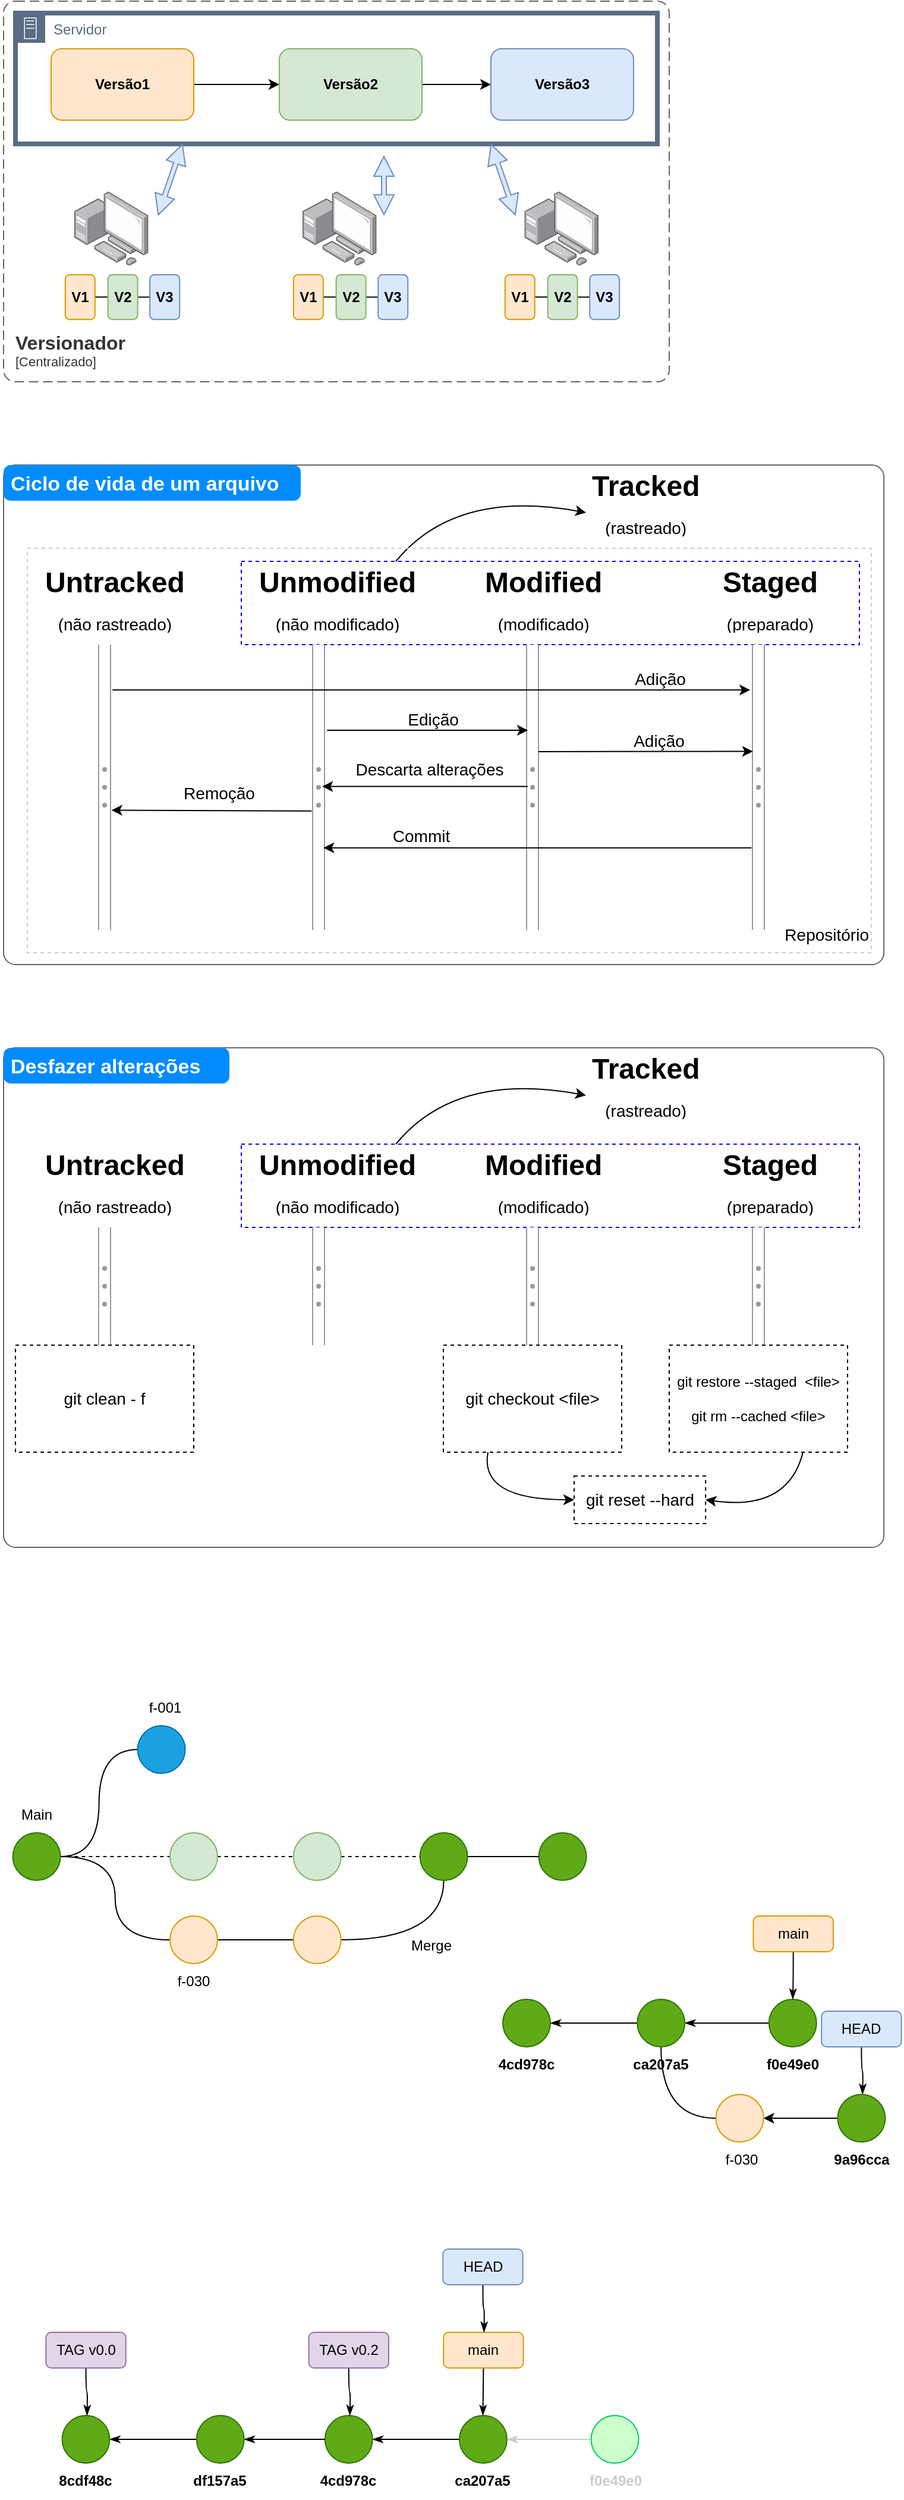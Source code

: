 <mxfile version="20.2.5" type="device"><diagram id="sbzTFoxWc9bYgqj8dJ7m" name="Page-1"><mxGraphModel dx="1049" dy="747" grid="1" gridSize="10" guides="1" tooltips="1" connect="1" arrows="1" fold="1" page="1" pageScale="1" pageWidth="850" pageHeight="1100" math="0" shadow="0"><root><mxCell id="0"/><mxCell id="1" parent="0"/><object placeholders="1" c4Name="Versionador" c4Type="ContainerScopeBoundary" c4Application="Centralizado" label="&lt;font style=&quot;font-size: 16px&quot;&gt;&lt;b&gt;&lt;div style=&quot;text-align: left&quot;&gt;%c4Name%&lt;/div&gt;&lt;/b&gt;&lt;/font&gt;&lt;div style=&quot;text-align: left&quot;&gt;[%c4Application%]&lt;/div&gt;" id="xvijyo4ot158BjymFoz0-2"><mxCell style="rounded=1;fontSize=11;whiteSpace=wrap;html=1;dashed=1;arcSize=20;fillColor=none;strokeColor=#666666;fontColor=#333333;labelBackgroundColor=none;align=left;verticalAlign=bottom;labelBorderColor=none;spacingTop=0;spacing=10;dashPattern=8 4;metaEdit=1;rotatable=0;perimeter=rectanglePerimeter;noLabel=0;labelPadding=0;allowArrows=0;connectable=0;expand=0;recursiveResize=0;editable=1;pointerEvents=0;absoluteArcSize=1;points=[[0.25,0,0],[0.5,0,0],[0.75,0,0],[1,0.25,0],[1,0.5,0],[1,0.75,0],[0.75,1,0],[0.5,1,0],[0.25,1,0],[0,0.75,0],[0,0.5,0],[0,0.25,0]];" parent="1" vertex="1"><mxGeometry x="40" y="30" width="560" height="320" as="geometry"/></mxCell></object><mxCell id="xvijyo4ot158BjymFoz0-3" value="Servidor" style="points=[[0,0],[0.25,0],[0.5,0],[0.75,0],[1,0],[1,0.25],[1,0.5],[1,0.75],[1,1],[0.75,1],[0.5,1],[0.25,1],[0,1],[0,0.75],[0,0.5],[0,0.25]];outlineConnect=0;gradientColor=none;html=1;whiteSpace=wrap;fontSize=12;fontStyle=0;container=1;pointerEvents=0;collapsible=0;recursiveResize=0;shape=mxgraph.aws4.group;grIcon=mxgraph.aws4.group_on_premise;strokeColor=#5A6C86;fillColor=none;verticalAlign=top;align=left;spacingLeft=30;fontColor=#5A6C86;strokeWidth=4;" parent="1" vertex="1"><mxGeometry x="50" y="40" width="540" height="110" as="geometry"/></mxCell><mxCell id="xvijyo4ot158BjymFoz0-7" value="" style="edgeStyle=orthogonalEdgeStyle;rounded=0;orthogonalLoop=1;jettySize=auto;html=1;" parent="1" source="xvijyo4ot158BjymFoz0-4" target="xvijyo4ot158BjymFoz0-5" edge="1"><mxGeometry relative="1" as="geometry"/></mxCell><mxCell id="xvijyo4ot158BjymFoz0-4" value="&lt;b&gt;Versão1&lt;/b&gt;" style="rounded=1;whiteSpace=wrap;html=1;fillColor=#ffe6cc;strokeColor=#d79b00;" parent="1" vertex="1"><mxGeometry x="80" y="70" width="120" height="60" as="geometry"/></mxCell><mxCell id="xvijyo4ot158BjymFoz0-8" value="" style="edgeStyle=orthogonalEdgeStyle;rounded=0;orthogonalLoop=1;jettySize=auto;html=1;" parent="1" source="xvijyo4ot158BjymFoz0-5" target="xvijyo4ot158BjymFoz0-6" edge="1"><mxGeometry relative="1" as="geometry"/></mxCell><mxCell id="xvijyo4ot158BjymFoz0-5" value="&lt;b&gt;Versão2&lt;/b&gt;" style="rounded=1;whiteSpace=wrap;html=1;fillColor=#d5e8d4;strokeColor=#82b366;" parent="1" vertex="1"><mxGeometry x="272" y="70" width="120" height="60" as="geometry"/></mxCell><mxCell id="xvijyo4ot158BjymFoz0-6" value="&lt;b&gt;Versão3&lt;/b&gt;" style="rounded=1;whiteSpace=wrap;html=1;fillColor=#dae8fc;strokeColor=#6c8ebf;" parent="1" vertex="1"><mxGeometry x="450" y="70" width="120" height="60" as="geometry"/></mxCell><mxCell id="xvijyo4ot158BjymFoz0-9" value="" style="points=[];aspect=fixed;html=1;align=center;shadow=0;dashed=0;image;image=img/lib/allied_telesis/computer_and_terminals/Personal_Computer_with_Server.svg;strokeWidth=4;" parent="1" vertex="1"><mxGeometry x="99.4" y="190" width="62.4" height="62.4" as="geometry"/></mxCell><mxCell id="xvijyo4ot158BjymFoz0-19" style="edgeStyle=orthogonalEdgeStyle;rounded=0;orthogonalLoop=1;jettySize=auto;html=1;entryX=0;entryY=0.5;entryDx=0;entryDy=0;endArrow=none;endFill=0;" parent="1" source="xvijyo4ot158BjymFoz0-10" target="xvijyo4ot158BjymFoz0-11" edge="1"><mxGeometry relative="1" as="geometry"/></mxCell><mxCell id="xvijyo4ot158BjymFoz0-10" value="&lt;b&gt;V1&lt;/b&gt;" style="rounded=1;whiteSpace=wrap;html=1;fillColor=#ffe6cc;strokeColor=#d79b00;" parent="1" vertex="1"><mxGeometry x="91.9" y="260" width="25" height="37.6" as="geometry"/></mxCell><mxCell id="xvijyo4ot158BjymFoz0-20" style="edgeStyle=orthogonalEdgeStyle;rounded=0;orthogonalLoop=1;jettySize=auto;html=1;exitX=1;exitY=0.5;exitDx=0;exitDy=0;entryX=0;entryY=0.5;entryDx=0;entryDy=0;endArrow=none;endFill=0;" parent="1" source="xvijyo4ot158BjymFoz0-11" target="xvijyo4ot158BjymFoz0-12" edge="1"><mxGeometry relative="1" as="geometry"/></mxCell><mxCell id="xvijyo4ot158BjymFoz0-11" value="&lt;b&gt;V2&lt;/b&gt;" style="rounded=1;whiteSpace=wrap;html=1;fillColor=#d5e8d4;strokeColor=#82b366;" parent="1" vertex="1"><mxGeometry x="127.8" y="260" width="25" height="37.6" as="geometry"/></mxCell><mxCell id="xvijyo4ot158BjymFoz0-12" value="&lt;b&gt;V3&lt;/b&gt;" style="rounded=1;whiteSpace=wrap;html=1;fillColor=#dae8fc;strokeColor=#6c8ebf;" parent="1" vertex="1"><mxGeometry x="163.1" y="260" width="25" height="37.6" as="geometry"/></mxCell><mxCell id="xvijyo4ot158BjymFoz0-13" value="" style="points=[];aspect=fixed;html=1;align=center;shadow=0;dashed=0;image;image=img/lib/allied_telesis/computer_and_terminals/Personal_Computer_with_Server.svg;strokeWidth=4;" parent="1" vertex="1"><mxGeometry x="478.2" y="190" width="62.4" height="62.4" as="geometry"/></mxCell><mxCell id="xvijyo4ot158BjymFoz0-14" value="" style="points=[];aspect=fixed;html=1;align=center;shadow=0;dashed=0;image;image=img/lib/allied_telesis/computer_and_terminals/Personal_Computer_with_Server.svg;strokeWidth=4;" parent="1" vertex="1"><mxGeometry x="291.4" y="190" width="62.4" height="62.4" as="geometry"/></mxCell><mxCell id="xvijyo4ot158BjymFoz0-15" value="" style="shape=flexArrow;endArrow=classic;startArrow=classic;html=1;rounded=0;width=4;endSize=5.26;startWidth=12;startSize=5.26;endWidth=12;fillColor=#dae8fc;strokeColor=#6c8ebf;" parent="1" edge="1"><mxGeometry width="100" height="100" relative="1" as="geometry"><mxPoint x="170" y="210" as="sourcePoint"/><mxPoint x="190.6" y="150" as="targetPoint"/></mxGeometry></mxCell><mxCell id="xvijyo4ot158BjymFoz0-16" value="" style="shape=flexArrow;endArrow=classic;startArrow=classic;html=1;rounded=0;width=4;endSize=5.26;startWidth=12;startSize=5.26;endWidth=12;fillColor=#dae8fc;strokeColor=#6c8ebf;" parent="1" edge="1"><mxGeometry width="100" height="100" relative="1" as="geometry"><mxPoint x="360" y="210" as="sourcePoint"/><mxPoint x="360" y="160" as="targetPoint"/></mxGeometry></mxCell><mxCell id="xvijyo4ot158BjymFoz0-17" value="" style="shape=flexArrow;endArrow=classic;startArrow=classic;html=1;rounded=0;width=4;endSize=5.26;startWidth=12;startSize=5.26;endWidth=12;fillColor=#dae8fc;strokeColor=#6c8ebf;" parent="1" edge="1"><mxGeometry width="100" height="100" relative="1" as="geometry"><mxPoint x="450" y="150" as="sourcePoint"/><mxPoint x="470.6" y="210" as="targetPoint"/></mxGeometry></mxCell><mxCell id="xvijyo4ot158BjymFoz0-21" style="edgeStyle=orthogonalEdgeStyle;rounded=0;orthogonalLoop=1;jettySize=auto;html=1;entryX=0;entryY=0.5;entryDx=0;entryDy=0;endArrow=none;endFill=0;" parent="1" source="xvijyo4ot158BjymFoz0-22" target="xvijyo4ot158BjymFoz0-24" edge="1"><mxGeometry relative="1" as="geometry"/></mxCell><mxCell id="xvijyo4ot158BjymFoz0-22" value="&lt;b&gt;V1&lt;/b&gt;" style="rounded=1;whiteSpace=wrap;html=1;fillColor=#ffe6cc;strokeColor=#d79b00;" parent="1" vertex="1"><mxGeometry x="283.9" y="260" width="25" height="37.6" as="geometry"/></mxCell><mxCell id="xvijyo4ot158BjymFoz0-23" style="edgeStyle=orthogonalEdgeStyle;rounded=0;orthogonalLoop=1;jettySize=auto;html=1;exitX=1;exitY=0.5;exitDx=0;exitDy=0;entryX=0;entryY=0.5;entryDx=0;entryDy=0;endArrow=none;endFill=0;" parent="1" source="xvijyo4ot158BjymFoz0-24" target="xvijyo4ot158BjymFoz0-25" edge="1"><mxGeometry relative="1" as="geometry"/></mxCell><mxCell id="xvijyo4ot158BjymFoz0-24" value="&lt;b&gt;V2&lt;/b&gt;" style="rounded=1;whiteSpace=wrap;html=1;fillColor=#d5e8d4;strokeColor=#82b366;" parent="1" vertex="1"><mxGeometry x="319.8" y="260" width="25" height="37.6" as="geometry"/></mxCell><mxCell id="xvijyo4ot158BjymFoz0-25" value="&lt;b&gt;V3&lt;/b&gt;" style="rounded=1;whiteSpace=wrap;html=1;fillColor=#dae8fc;strokeColor=#6c8ebf;" parent="1" vertex="1"><mxGeometry x="355.1" y="260" width="25" height="37.6" as="geometry"/></mxCell><mxCell id="xvijyo4ot158BjymFoz0-26" style="edgeStyle=orthogonalEdgeStyle;rounded=0;orthogonalLoop=1;jettySize=auto;html=1;entryX=0;entryY=0.5;entryDx=0;entryDy=0;endArrow=none;endFill=0;" parent="1" source="xvijyo4ot158BjymFoz0-27" target="xvijyo4ot158BjymFoz0-29" edge="1"><mxGeometry relative="1" as="geometry"/></mxCell><mxCell id="xvijyo4ot158BjymFoz0-27" value="&lt;b&gt;V1&lt;/b&gt;" style="rounded=1;whiteSpace=wrap;html=1;fillColor=#ffe6cc;strokeColor=#d79b00;" parent="1" vertex="1"><mxGeometry x="461.9" y="260" width="25" height="37.6" as="geometry"/></mxCell><mxCell id="xvijyo4ot158BjymFoz0-28" style="edgeStyle=orthogonalEdgeStyle;rounded=0;orthogonalLoop=1;jettySize=auto;html=1;exitX=1;exitY=0.5;exitDx=0;exitDy=0;entryX=0;entryY=0.5;entryDx=0;entryDy=0;endArrow=none;endFill=0;" parent="1" source="xvijyo4ot158BjymFoz0-29" target="xvijyo4ot158BjymFoz0-30" edge="1"><mxGeometry relative="1" as="geometry"/></mxCell><mxCell id="xvijyo4ot158BjymFoz0-29" value="&lt;b&gt;V2&lt;/b&gt;" style="rounded=1;whiteSpace=wrap;html=1;fillColor=#d5e8d4;strokeColor=#82b366;" parent="1" vertex="1"><mxGeometry x="497.8" y="260" width="25" height="37.6" as="geometry"/></mxCell><mxCell id="xvijyo4ot158BjymFoz0-30" value="&lt;b&gt;V3&lt;/b&gt;" style="rounded=1;whiteSpace=wrap;html=1;fillColor=#dae8fc;strokeColor=#6c8ebf;" parent="1" vertex="1"><mxGeometry x="533.1" y="260" width="25" height="37.6" as="geometry"/></mxCell><mxCell id="xvijyo4ot158BjymFoz0-32" value="" style="shape=mxgraph.mockup.containers.marginRect;rectMarginTop=10;strokeColor=#666666;strokeWidth=1;dashed=0;rounded=1;arcSize=5;recursiveResize=0;" parent="1" vertex="1"><mxGeometry x="40" y="410" width="740.6" height="430" as="geometry"/></mxCell><mxCell id="xvijyo4ot158BjymFoz0-44" value="" style="rounded=0;whiteSpace=wrap;html=1;dashed=1;strokeColor=#0000FF;strokeWidth=1;fontSize=14;fillColor=none;" parent="xvijyo4ot158BjymFoz0-32" vertex="1"><mxGeometry x="200" y="91" width="520" height="70" as="geometry"/></mxCell><mxCell id="xvijyo4ot158BjymFoz0-33" value="Ciclo de vida de um arquivo" style="shape=rect;strokeColor=none;fillColor=#008cff;strokeWidth=1;dashed=0;rounded=1;arcSize=20;fontColor=#ffffff;fontSize=17;spacing=2;spacingTop=-2;align=left;autosize=1;spacingLeft=4;resizeWidth=0;resizeHeight=0;perimeter=none;fontStyle=1" parent="xvijyo4ot158BjymFoz0-32" vertex="1"><mxGeometry y="10" width="250" height="30" as="geometry"/></mxCell><mxCell id="xvijyo4ot158BjymFoz0-34" value="" style="verticalLabelPosition=bottom;shadow=0;dashed=0;align=center;html=1;verticalAlign=top;strokeWidth=1;shape=mxgraph.mockup.forms.splitter;strokeColor=#999999;direction=north;" parent="xvijyo4ot158BjymFoz0-32" vertex="1"><mxGeometry x="80.0" y="161" width="10" height="240" as="geometry"/></mxCell><mxCell id="xvijyo4ot158BjymFoz0-38" value="&lt;h1 style=&quot;line-height: 1;&quot; align=&quot;center&quot;&gt;Unmodified&lt;/h1&gt;&lt;div style=&quot;font-size: 14px; line-height: 1;&quot; align=&quot;center&quot;&gt;&lt;font style=&quot;font-size: 14px;&quot;&gt;(não modificado)&lt;/font&gt;&lt;span style=&quot;white-space: pre;&quot;&gt;&lt;/span&gt;&lt;br&gt;&lt;/div&gt;" style="text;html=1;strokeColor=none;fillColor=none;spacing=5;spacingTop=-20;whiteSpace=wrap;overflow=hidden;rounded=0;strokeWidth=4;" parent="xvijyo4ot158BjymFoz0-32" vertex="1"><mxGeometry x="210" y="91" width="149.4" height="80" as="geometry"/></mxCell><mxCell id="xvijyo4ot158BjymFoz0-40" value="&lt;h1 style=&quot;line-height: 1;&quot; align=&quot;center&quot;&gt;Staged&lt;/h1&gt;&lt;div style=&quot;font-size: 14px; line-height: 1;&quot; align=&quot;center&quot;&gt;&lt;font style=&quot;font-size: 14px;&quot;&gt;(preparado)&lt;/font&gt;&lt;span style=&quot;white-space: pre;&quot;&gt;&lt;/span&gt;&lt;br&gt;&lt;/div&gt;" style="text;html=1;strokeColor=none;fillColor=none;spacing=5;spacingTop=-20;whiteSpace=wrap;overflow=hidden;rounded=0;strokeWidth=4;" parent="xvijyo4ot158BjymFoz0-32" vertex="1"><mxGeometry x="600" y="91" width="99.4" height="80" as="geometry"/></mxCell><mxCell id="xvijyo4ot158BjymFoz0-39" value="&lt;h1 style=&quot;line-height: 1;&quot; align=&quot;center&quot;&gt;Modified&lt;/h1&gt;&lt;div style=&quot;font-size: 14px; line-height: 1;&quot; align=&quot;center&quot;&gt;&lt;font style=&quot;font-size: 14px;&quot;&gt;(modificado)&lt;/font&gt;&lt;span style=&quot;white-space: pre;&quot;&gt;&lt;/span&gt;&lt;br&gt;&lt;/div&gt;" style="text;html=1;strokeColor=none;fillColor=none;spacing=5;spacingTop=-20;whiteSpace=wrap;overflow=hidden;rounded=0;strokeWidth=4;" parent="xvijyo4ot158BjymFoz0-32" vertex="1"><mxGeometry x="400.3" y="91" width="119.4" height="80" as="geometry"/></mxCell><mxCell id="xvijyo4ot158BjymFoz0-41" value="&lt;h1 style=&quot;line-height: 1;&quot; align=&quot;center&quot;&gt;Untracked&lt;/h1&gt;&lt;div style=&quot;font-size: 14px; line-height: 1;&quot; align=&quot;center&quot;&gt;&lt;font style=&quot;font-size: 14px;&quot;&gt;(não rastreado)&lt;/font&gt;&lt;span style=&quot;white-space: pre;&quot;&gt;&lt;/span&gt;&lt;br&gt;&lt;/div&gt;" style="text;html=1;strokeColor=none;fillColor=none;spacing=5;spacingTop=-20;whiteSpace=wrap;overflow=hidden;rounded=0;strokeWidth=4;" parent="xvijyo4ot158BjymFoz0-32" vertex="1"><mxGeometry x="30" y="91" width="130" height="80" as="geometry"/></mxCell><mxCell id="xvijyo4ot158BjymFoz0-45" value="" style="verticalLabelPosition=bottom;shadow=0;dashed=0;align=center;html=1;verticalAlign=top;strokeWidth=1;shape=mxgraph.mockup.forms.splitter;strokeColor=#999999;direction=north;" parent="xvijyo4ot158BjymFoz0-32" vertex="1"><mxGeometry x="260" y="161" width="10" height="240" as="geometry"/></mxCell><mxCell id="xvijyo4ot158BjymFoz0-46" value="" style="verticalLabelPosition=bottom;shadow=0;dashed=0;align=center;html=1;verticalAlign=top;strokeWidth=1;shape=mxgraph.mockup.forms.splitter;strokeColor=#999999;direction=north;" parent="xvijyo4ot158BjymFoz0-32" vertex="1"><mxGeometry x="440" y="161" width="10" height="240" as="geometry"/></mxCell><mxCell id="xvijyo4ot158BjymFoz0-47" value="" style="verticalLabelPosition=bottom;shadow=0;dashed=0;align=center;html=1;verticalAlign=top;strokeWidth=1;shape=mxgraph.mockup.forms.splitter;strokeColor=#999999;direction=north;" parent="xvijyo4ot158BjymFoz0-32" vertex="1"><mxGeometry x="630" y="161" width="10" height="240" as="geometry"/></mxCell><mxCell id="xvijyo4ot158BjymFoz0-50" value="" style="endArrow=classic;html=1;rounded=0;fontSize=14;exitX=0.841;exitY=1.159;exitDx=0;exitDy=0;exitPerimeter=0;spacing=2;verticalAlign=middle;jumpSize=4;sketch=0;entryX=0.841;entryY=-0.194;entryDx=0;entryDy=0;entryPerimeter=0;align=right;" parent="xvijyo4ot158BjymFoz0-32" source="xvijyo4ot158BjymFoz0-34" target="xvijyo4ot158BjymFoz0-47" edge="1"><mxGeometry width="50" height="50" relative="1" as="geometry"><mxPoint x="89.38" y="199.16" as="sourcePoint"/><mxPoint x="630.07" y="199.16" as="targetPoint"/></mxGeometry></mxCell><mxCell id="xvijyo4ot158BjymFoz0-51" value="&lt;span style=&quot;&quot;&gt;Adição&lt;/span&gt;" style="edgeLabel;html=1;align=center;verticalAlign=middle;resizable=0;points=[];fontSize=14;labelBackgroundColor=none;" parent="xvijyo4ot158BjymFoz0-50" vertex="1" connectable="0"><mxGeometry x="0.838" y="1" relative="1" as="geometry"><mxPoint x="-33" y="-8" as="offset"/></mxGeometry></mxCell><mxCell id="xvijyo4ot158BjymFoz0-54" value="" style="endArrow=classic;html=1;rounded=0;fontSize=14;exitX=0.625;exitY=1;exitDx=0;exitDy=0;exitPerimeter=0;spacing=2;verticalAlign=middle;jumpSize=4;sketch=0;entryX=0.626;entryY=0.041;entryDx=0;entryDy=0;entryPerimeter=0;align=right;" parent="xvijyo4ot158BjymFoz0-32" source="xvijyo4ot158BjymFoz0-46" target="xvijyo4ot158BjymFoz0-47" edge="1"><mxGeometry width="50" height="50" relative="1" as="geometry"><mxPoint x="93.12" y="251.96" as="sourcePoint"/><mxPoint x="630.0" y="251.0" as="targetPoint"/></mxGeometry></mxCell><mxCell id="xvijyo4ot158BjymFoz0-55" value="&lt;span style=&quot;&quot;&gt;Adição&lt;/span&gt;" style="edgeLabel;html=1;align=center;verticalAlign=middle;resizable=0;points=[];fontSize=14;labelBackgroundColor=none;" parent="xvijyo4ot158BjymFoz0-54" vertex="1" connectable="0"><mxGeometry x="0.838" y="1" relative="1" as="geometry"><mxPoint x="-65" y="-8" as="offset"/></mxGeometry></mxCell><mxCell id="xvijyo4ot158BjymFoz0-52" value="" style="endArrow=classic;html=1;rounded=0;fontSize=14;spacing=2;verticalAlign=middle;jumpSize=4;sketch=0;align=right;exitX=0.7;exitY=1.207;exitDx=0;exitDy=0;exitPerimeter=0;entryX=0.7;entryY=0.103;entryDx=0;entryDy=0;entryPerimeter=0;" parent="xvijyo4ot158BjymFoz0-32" source="xvijyo4ot158BjymFoz0-45" target="xvijyo4ot158BjymFoz0-46" edge="1"><mxGeometry width="50" height="50" relative="1" as="geometry"><mxPoint x="270" y="231" as="sourcePoint"/><mxPoint x="440" y="232" as="targetPoint"/></mxGeometry></mxCell><mxCell id="xvijyo4ot158BjymFoz0-53" value="E&lt;span style=&quot;&quot;&gt;dição&lt;/span&gt;" style="edgeLabel;html=1;align=center;verticalAlign=middle;resizable=0;points=[];fontSize=14;labelBackgroundColor=none;" parent="xvijyo4ot158BjymFoz0-52" vertex="1" connectable="0"><mxGeometry x="0.838" y="1" relative="1" as="geometry"><mxPoint x="-67" y="-8" as="offset"/></mxGeometry></mxCell><mxCell id="xvijyo4ot158BjymFoz0-60" value="" style="endArrow=classic;html=1;rounded=0;fontSize=14;spacing=2;verticalAlign=middle;jumpSize=4;sketch=0;align=right;exitX=0.503;exitY=0.1;exitDx=0;exitDy=0;exitPerimeter=0;entryX=0.503;entryY=0.806;entryDx=0;entryDy=0;entryPerimeter=0;" parent="xvijyo4ot158BjymFoz0-32" source="xvijyo4ot158BjymFoz0-46" target="xvijyo4ot158BjymFoz0-45" edge="1"><mxGeometry width="50" height="50" relative="1" as="geometry"><mxPoint x="438.96" y="280.66" as="sourcePoint"/><mxPoint x="270.0" y="280.66" as="targetPoint"/></mxGeometry></mxCell><mxCell id="xvijyo4ot158BjymFoz0-61" value="Descarta alterações" style="edgeLabel;html=1;align=center;verticalAlign=middle;resizable=0;points=[];fontSize=14;labelBackgroundColor=none;" parent="xvijyo4ot158BjymFoz0-60" vertex="1" connectable="0"><mxGeometry x="0.838" y="1" relative="1" as="geometry"><mxPoint x="76" y="-16" as="offset"/></mxGeometry></mxCell><mxCell id="xvijyo4ot158BjymFoz0-62" value="" style="endArrow=classic;html=1;rounded=0;fontSize=14;spacing=2;verticalAlign=middle;jumpSize=4;sketch=0;align=right;exitX=0.417;exitY=-0.083;exitDx=0;exitDy=0;exitPerimeter=0;entryX=0.42;entryY=1.083;entryDx=0;entryDy=0;entryPerimeter=0;" parent="xvijyo4ot158BjymFoz0-32" source="xvijyo4ot158BjymFoz0-45" target="xvijyo4ot158BjymFoz0-34" edge="1"><mxGeometry width="50" height="50" relative="1" as="geometry"><mxPoint x="260" y="301.0" as="sourcePoint"/><mxPoint x="91.04" y="301.0" as="targetPoint"/></mxGeometry></mxCell><mxCell id="xvijyo4ot158BjymFoz0-63" value="Remoção" style="edgeLabel;html=1;align=center;verticalAlign=middle;resizable=0;points=[];fontSize=14;labelBackgroundColor=none;" parent="xvijyo4ot158BjymFoz0-62" vertex="1" connectable="0"><mxGeometry x="0.838" y="1" relative="1" as="geometry"><mxPoint x="76" y="-16" as="offset"/></mxGeometry></mxCell><mxCell id="xvijyo4ot158BjymFoz0-64" value="" style="endArrow=classic;html=1;rounded=0;fontSize=14;exitX=0.288;exitY=-0.083;exitDx=0;exitDy=0;exitPerimeter=0;spacing=2;verticalAlign=middle;jumpSize=4;sketch=0;align=right;entryX=0.288;entryY=0.917;entryDx=0;entryDy=0;entryPerimeter=0;" parent="xvijyo4ot158BjymFoz0-32" source="xvijyo4ot158BjymFoz0-47" target="xvijyo4ot158BjymFoz0-45" edge="1"><mxGeometry width="50" height="50" relative="1" as="geometry"><mxPoint x="630.69" y="331" as="sourcePoint"/><mxPoint x="270" y="331" as="targetPoint"/></mxGeometry></mxCell><mxCell id="xvijyo4ot158BjymFoz0-65" value="Commit" style="edgeLabel;html=1;align=center;verticalAlign=middle;resizable=0;points=[];fontSize=14;labelBackgroundColor=none;" parent="xvijyo4ot158BjymFoz0-64" vertex="1" connectable="0"><mxGeometry x="0.838" y="1" relative="1" as="geometry"><mxPoint x="53" y="-11" as="offset"/></mxGeometry></mxCell><mxCell id="xvijyo4ot158BjymFoz0-68" value="&lt;h1 style=&quot;line-height: 1;&quot; align=&quot;center&quot;&gt;Tracked&lt;/h1&gt;&lt;div style=&quot;font-size: 14px; line-height: 1;&quot; align=&quot;center&quot;&gt;&lt;font style=&quot;font-size: 14px;&quot;&gt;(rastreado)&lt;/font&gt;&lt;span style=&quot;white-space: pre;&quot;&gt;&lt;/span&gt;&lt;br&gt;&lt;/div&gt;" style="text;html=1;strokeColor=none;fillColor=none;spacing=5;spacingTop=-20;whiteSpace=wrap;overflow=hidden;rounded=0;strokeWidth=4;" parent="xvijyo4ot158BjymFoz0-32" vertex="1"><mxGeometry x="490" y="10" width="119.4" height="80" as="geometry"/></mxCell><mxCell id="xvijyo4ot158BjymFoz0-69" value="" style="curved=1;endArrow=classic;html=1;rounded=0;sketch=0;fontSize=14;jumpSize=4;exitX=0.25;exitY=0;exitDx=0;exitDy=0;entryX=0;entryY=0.5;entryDx=0;entryDy=0;" parent="xvijyo4ot158BjymFoz0-32" source="xvijyo4ot158BjymFoz0-44" target="xvijyo4ot158BjymFoz0-68" edge="1"><mxGeometry width="50" height="50" relative="1" as="geometry"><mxPoint x="330" y="210" as="sourcePoint"/><mxPoint x="380" y="160" as="targetPoint"/><Array as="points"><mxPoint x="380" y="30"/></Array></mxGeometry></mxCell><mxCell id="xvijyo4ot158BjymFoz0-70" value="" style="rounded=0;whiteSpace=wrap;html=1;dashed=1;labelBackgroundColor=none;strokeColor=#CCCCCC;strokeWidth=1;fontSize=14;fillColor=none;" parent="1" vertex="1"><mxGeometry x="60" y="490" width="710" height="340" as="geometry"/></mxCell><mxCell id="xvijyo4ot158BjymFoz0-71" value="&lt;div align=&quot;right&quot;&gt;Repositório&lt;/div&gt;" style="text;html=1;strokeColor=none;fillColor=none;align=right;verticalAlign=middle;whiteSpace=wrap;rounded=0;dashed=1;labelBackgroundColor=none;strokeWidth=1;fontSize=14;" parent="1" vertex="1"><mxGeometry x="690" y="800" width="80" height="30" as="geometry"/></mxCell><mxCell id="xvijyo4ot158BjymFoz0-72" value="" style="shape=mxgraph.mockup.containers.marginRect;rectMarginTop=10;strokeColor=#666666;strokeWidth=1;dashed=0;rounded=1;arcSize=5;recursiveResize=0;" parent="1" vertex="1"><mxGeometry x="40" y="900" width="740.6" height="430" as="geometry"/></mxCell><mxCell id="xvijyo4ot158BjymFoz0-73" value="" style="rounded=0;whiteSpace=wrap;html=1;dashed=1;strokeColor=#0000FF;strokeWidth=1;fontSize=14;fillColor=none;" parent="xvijyo4ot158BjymFoz0-72" vertex="1"><mxGeometry x="200" y="91" width="520" height="70" as="geometry"/></mxCell><mxCell id="xvijyo4ot158BjymFoz0-74" value="Desfazer alterações" style="shape=rect;strokeColor=none;fillColor=#008cff;strokeWidth=1;dashed=0;rounded=1;arcSize=20;fontColor=#ffffff;fontSize=17;spacing=2;spacingTop=-2;align=left;autosize=1;spacingLeft=4;resizeWidth=0;resizeHeight=0;perimeter=none;fontStyle=1" parent="xvijyo4ot158BjymFoz0-72" vertex="1"><mxGeometry y="10" width="190" height="30" as="geometry"/></mxCell><mxCell id="xvijyo4ot158BjymFoz0-75" value="" style="verticalLabelPosition=bottom;shadow=0;dashed=0;align=center;html=1;verticalAlign=top;strokeWidth=1;shape=mxgraph.mockup.forms.splitter;strokeColor=#999999;direction=north;" parent="xvijyo4ot158BjymFoz0-72" vertex="1"><mxGeometry x="80.0" y="161" width="10" height="99" as="geometry"/></mxCell><mxCell id="xvijyo4ot158BjymFoz0-76" value="&lt;h1 style=&quot;line-height: 1;&quot; align=&quot;center&quot;&gt;Unmodified&lt;/h1&gt;&lt;div style=&quot;font-size: 14px; line-height: 1;&quot; align=&quot;center&quot;&gt;&lt;font style=&quot;font-size: 14px;&quot;&gt;(não modificado)&lt;/font&gt;&lt;span style=&quot;white-space: pre;&quot;&gt;&lt;/span&gt;&lt;br&gt;&lt;/div&gt;" style="text;html=1;strokeColor=none;fillColor=none;spacing=5;spacingTop=-20;whiteSpace=wrap;overflow=hidden;rounded=0;strokeWidth=4;" parent="xvijyo4ot158BjymFoz0-72" vertex="1"><mxGeometry x="210" y="91" width="149.4" height="80" as="geometry"/></mxCell><mxCell id="xvijyo4ot158BjymFoz0-77" value="&lt;h1 style=&quot;line-height: 1;&quot; align=&quot;center&quot;&gt;Staged&lt;/h1&gt;&lt;div style=&quot;font-size: 14px; line-height: 1;&quot; align=&quot;center&quot;&gt;&lt;font style=&quot;font-size: 14px;&quot;&gt;(preparado)&lt;/font&gt;&lt;span style=&quot;white-space: pre;&quot;&gt;&lt;/span&gt;&lt;br&gt;&lt;/div&gt;" style="text;html=1;strokeColor=none;fillColor=none;spacing=5;spacingTop=-20;whiteSpace=wrap;overflow=hidden;rounded=0;strokeWidth=4;" parent="xvijyo4ot158BjymFoz0-72" vertex="1"><mxGeometry x="600" y="91" width="99.4" height="80" as="geometry"/></mxCell><mxCell id="xvijyo4ot158BjymFoz0-78" value="&lt;h1 style=&quot;line-height: 1;&quot; align=&quot;center&quot;&gt;Modified&lt;/h1&gt;&lt;div style=&quot;font-size: 14px; line-height: 1;&quot; align=&quot;center&quot;&gt;&lt;font style=&quot;font-size: 14px;&quot;&gt;(modificado)&lt;/font&gt;&lt;span style=&quot;white-space: pre;&quot;&gt;&lt;/span&gt;&lt;br&gt;&lt;/div&gt;" style="text;html=1;strokeColor=none;fillColor=none;spacing=5;spacingTop=-20;whiteSpace=wrap;overflow=hidden;rounded=0;strokeWidth=4;" parent="xvijyo4ot158BjymFoz0-72" vertex="1"><mxGeometry x="400.3" y="91" width="119.4" height="80" as="geometry"/></mxCell><mxCell id="xvijyo4ot158BjymFoz0-79" value="&lt;h1 style=&quot;line-height: 1;&quot; align=&quot;center&quot;&gt;Untracked&lt;/h1&gt;&lt;div style=&quot;font-size: 14px; line-height: 1;&quot; align=&quot;center&quot;&gt;&lt;font style=&quot;font-size: 14px;&quot;&gt;(não rastreado)&lt;/font&gt;&lt;span style=&quot;white-space: pre;&quot;&gt;&lt;/span&gt;&lt;br&gt;&lt;/div&gt;" style="text;html=1;strokeColor=none;fillColor=none;spacing=5;spacingTop=-20;whiteSpace=wrap;overflow=hidden;rounded=0;strokeWidth=4;" parent="xvijyo4ot158BjymFoz0-72" vertex="1"><mxGeometry x="30" y="91" width="130" height="80" as="geometry"/></mxCell><mxCell id="xvijyo4ot158BjymFoz0-80" value="" style="verticalLabelPosition=bottom;shadow=0;dashed=0;align=center;html=1;verticalAlign=top;strokeWidth=1;shape=mxgraph.mockup.forms.splitter;strokeColor=#999999;direction=north;" parent="xvijyo4ot158BjymFoz0-72" vertex="1"><mxGeometry x="260" y="161" width="10" height="99" as="geometry"/></mxCell><mxCell id="xvijyo4ot158BjymFoz0-81" value="" style="verticalLabelPosition=bottom;shadow=0;dashed=0;align=center;html=1;verticalAlign=top;strokeWidth=1;shape=mxgraph.mockup.forms.splitter;strokeColor=#999999;direction=north;" parent="xvijyo4ot158BjymFoz0-72" vertex="1"><mxGeometry x="440" y="161" width="10" height="99" as="geometry"/></mxCell><mxCell id="xvijyo4ot158BjymFoz0-82" value="" style="verticalLabelPosition=bottom;shadow=0;dashed=0;align=center;html=1;verticalAlign=top;strokeWidth=1;shape=mxgraph.mockup.forms.splitter;strokeColor=#999999;direction=north;" parent="xvijyo4ot158BjymFoz0-72" vertex="1"><mxGeometry x="630" y="161" width="10" height="99" as="geometry"/></mxCell><mxCell id="xvijyo4ot158BjymFoz0-95" value="&lt;h1 style=&quot;line-height: 1;&quot; align=&quot;center&quot;&gt;Tracked&lt;/h1&gt;&lt;div style=&quot;font-size: 14px; line-height: 1;&quot; align=&quot;center&quot;&gt;&lt;font style=&quot;font-size: 14px;&quot;&gt;(rastreado)&lt;/font&gt;&lt;span style=&quot;white-space: pre;&quot;&gt;&lt;/span&gt;&lt;br&gt;&lt;/div&gt;" style="text;html=1;strokeColor=none;fillColor=none;spacing=5;spacingTop=-20;whiteSpace=wrap;overflow=hidden;rounded=0;strokeWidth=4;" parent="xvijyo4ot158BjymFoz0-72" vertex="1"><mxGeometry x="490" y="10" width="119.4" height="80" as="geometry"/></mxCell><mxCell id="xvijyo4ot158BjymFoz0-96" value="" style="curved=1;endArrow=classic;html=1;rounded=0;sketch=0;fontSize=14;jumpSize=4;exitX=0.25;exitY=0;exitDx=0;exitDy=0;entryX=0;entryY=0.5;entryDx=0;entryDy=0;" parent="xvijyo4ot158BjymFoz0-72" source="xvijyo4ot158BjymFoz0-73" target="xvijyo4ot158BjymFoz0-95" edge="1"><mxGeometry width="50" height="50" relative="1" as="geometry"><mxPoint x="330" y="210" as="sourcePoint"/><mxPoint x="380" y="160" as="targetPoint"/><Array as="points"><mxPoint x="380" y="30"/></Array></mxGeometry></mxCell><mxCell id="xvijyo4ot158BjymFoz0-98" value="git clean - f" style="text;html=1;strokeColor=default;fillColor=none;align=center;verticalAlign=middle;whiteSpace=wrap;rounded=0;dashed=1;labelBackgroundColor=none;strokeWidth=1;fontSize=14;" parent="xvijyo4ot158BjymFoz0-72" vertex="1"><mxGeometry x="10" y="260" width="150" height="90" as="geometry"/></mxCell><mxCell id="xvijyo4ot158BjymFoz0-99" value="git checkout &amp;lt;file&amp;gt;" style="text;html=1;strokeColor=default;fillColor=none;align=center;verticalAlign=middle;whiteSpace=wrap;rounded=0;dashed=1;labelBackgroundColor=none;strokeWidth=1;fontSize=14;" parent="xvijyo4ot158BjymFoz0-72" vertex="1"><mxGeometry x="370" y="260" width="150" height="90" as="geometry"/></mxCell><mxCell id="xvijyo4ot158BjymFoz0-100" value="&lt;div style=&quot;font-size: 12px;&quot;&gt;git restore --staged&amp;nbsp; &amp;lt;file&amp;gt;&lt;br style=&quot;font-size: 12px;&quot;&gt;&lt;/div&gt;&lt;div style=&quot;font-size: 12px;&quot;&gt;&lt;br style=&quot;font-size: 12px;&quot;&gt;&lt;/div&gt;&lt;div style=&quot;font-size: 12px;&quot;&gt;git rm --cached &amp;lt;file&amp;gt;&lt;br style=&quot;font-size: 12px;&quot;&gt;&lt;/div&gt;" style="text;html=1;strokeColor=default;fillColor=none;align=center;verticalAlign=middle;whiteSpace=wrap;rounded=0;dashed=1;labelBackgroundColor=none;strokeWidth=1;fontSize=12;" parent="xvijyo4ot158BjymFoz0-72" vertex="1"><mxGeometry x="560" y="260" width="150" height="90" as="geometry"/></mxCell><mxCell id="xvijyo4ot158BjymFoz0-101" value="git reset --hard" style="text;html=1;strokeColor=default;fillColor=none;align=center;verticalAlign=middle;whiteSpace=wrap;rounded=0;dashed=1;labelBackgroundColor=none;strokeWidth=1;fontSize=14;" parent="xvijyo4ot158BjymFoz0-72" vertex="1"><mxGeometry x="480" y="370" width="110.6" height="40" as="geometry"/></mxCell><mxCell id="xvijyo4ot158BjymFoz0-102" value="" style="curved=1;endArrow=classic;html=1;rounded=0;sketch=0;fontSize=14;jumpSize=4;exitX=0.25;exitY=1;exitDx=0;exitDy=0;entryX=0;entryY=0.5;entryDx=0;entryDy=0;" parent="xvijyo4ot158BjymFoz0-72" source="xvijyo4ot158BjymFoz0-99" target="xvijyo4ot158BjymFoz0-101" edge="1"><mxGeometry width="50" height="50" relative="1" as="geometry"><mxPoint x="210" y="381" as="sourcePoint"/><mxPoint x="370" y="340" as="targetPoint"/><Array as="points"><mxPoint x="400" y="390"/></Array></mxGeometry></mxCell><mxCell id="xvijyo4ot158BjymFoz0-103" value="" style="curved=1;endArrow=classic;html=1;rounded=0;sketch=0;fontSize=14;jumpSize=4;exitX=0.75;exitY=1;exitDx=0;exitDy=0;entryX=1;entryY=0.5;entryDx=0;entryDy=0;" parent="xvijyo4ot158BjymFoz0-72" source="xvijyo4ot158BjymFoz0-100" target="xvijyo4ot158BjymFoz0-101" edge="1"><mxGeometry width="50" height="50" relative="1" as="geometry"><mxPoint x="417.5" y="360" as="sourcePoint"/><mxPoint x="490" y="400" as="targetPoint"/><Array as="points"><mxPoint x="660" y="400"/></Array></mxGeometry></mxCell><mxCell id="HyU7FqBHJgsOOaX2dOw3-3" style="edgeStyle=orthogonalEdgeStyle;orthogonalLoop=1;jettySize=auto;html=1;exitX=1;exitY=0.5;exitDx=0;exitDy=0;entryX=0;entryY=0.5;entryDx=0;entryDy=0;strokeColor=default;curved=1;endArrow=none;endFill=0;" parent="1" source="HyU7FqBHJgsOOaX2dOw3-1" target="HyU7FqBHJgsOOaX2dOw3-2" edge="1"><mxGeometry relative="1" as="geometry"/></mxCell><mxCell id="HyU7FqBHJgsOOaX2dOw3-5" style="edgeStyle=orthogonalEdgeStyle;curved=1;orthogonalLoop=1;jettySize=auto;html=1;exitX=1;exitY=0.5;exitDx=0;exitDy=0;entryX=0;entryY=0.5;entryDx=0;entryDy=0;endArrow=none;endFill=0;strokeColor=default;" parent="1" source="HyU7FqBHJgsOOaX2dOw3-1" target="HyU7FqBHJgsOOaX2dOw3-4" edge="1"><mxGeometry relative="1" as="geometry"/></mxCell><mxCell id="HyU7FqBHJgsOOaX2dOw3-12" style="edgeStyle=orthogonalEdgeStyle;curved=1;orthogonalLoop=1;jettySize=auto;html=1;exitX=1;exitY=0.5;exitDx=0;exitDy=0;entryX=0;entryY=0.5;entryDx=0;entryDy=0;dashed=1;endArrow=none;endFill=0;strokeColor=default;" parent="1" source="HyU7FqBHJgsOOaX2dOw3-1" target="HyU7FqBHJgsOOaX2dOw3-20" edge="1"><mxGeometry relative="1" as="geometry"/></mxCell><mxCell id="HyU7FqBHJgsOOaX2dOw3-1" value="" style="ellipse;whiteSpace=wrap;html=1;aspect=fixed;fillColor=#60a917;strokeColor=#2D7600;fontColor=#ffffff;" parent="1" vertex="1"><mxGeometry x="47.8" y="1570" width="40" height="40" as="geometry"/></mxCell><mxCell id="HyU7FqBHJgsOOaX2dOw3-2" value="" style="ellipse;whiteSpace=wrap;html=1;aspect=fixed;fillColor=#1ba1e2;fontColor=#ffffff;strokeColor=#006EAF;" parent="1" vertex="1"><mxGeometry x="152.8" y="1480" width="40" height="40" as="geometry"/></mxCell><mxCell id="HyU7FqBHJgsOOaX2dOw3-10" style="edgeStyle=orthogonalEdgeStyle;curved=1;orthogonalLoop=1;jettySize=auto;html=1;exitX=1;exitY=0.5;exitDx=0;exitDy=0;entryX=0;entryY=0.5;entryDx=0;entryDy=0;endArrow=none;endFill=0;strokeColor=default;" parent="1" source="HyU7FqBHJgsOOaX2dOw3-4" target="HyU7FqBHJgsOOaX2dOw3-6" edge="1"><mxGeometry relative="1" as="geometry"/></mxCell><mxCell id="HyU7FqBHJgsOOaX2dOw3-4" value="" style="ellipse;whiteSpace=wrap;html=1;aspect=fixed;fillColor=#ffe6cc;strokeColor=#d79b00;" parent="1" vertex="1"><mxGeometry x="180" y="1640" width="40" height="40" as="geometry"/></mxCell><mxCell id="HyU7FqBHJgsOOaX2dOw3-11" style="edgeStyle=orthogonalEdgeStyle;curved=1;orthogonalLoop=1;jettySize=auto;html=1;exitX=1;exitY=0.5;exitDx=0;exitDy=0;entryX=0.5;entryY=1;entryDx=0;entryDy=0;endArrow=none;endFill=0;strokeColor=default;" parent="1" source="HyU7FqBHJgsOOaX2dOw3-6" target="HyU7FqBHJgsOOaX2dOw3-8" edge="1"><mxGeometry relative="1" as="geometry"/></mxCell><mxCell id="HyU7FqBHJgsOOaX2dOw3-6" value="" style="ellipse;whiteSpace=wrap;html=1;aspect=fixed;fillColor=#ffe6cc;strokeColor=#d79b00;" parent="1" vertex="1"><mxGeometry x="283.9" y="1640" width="40" height="40" as="geometry"/></mxCell><mxCell id="HyU7FqBHJgsOOaX2dOw3-7" value="" style="ellipse;whiteSpace=wrap;html=1;aspect=fixed;fillColor=#60a917;fontColor=#ffffff;strokeColor=#2D7600;" parent="1" vertex="1"><mxGeometry x="490.3" y="1570" width="40" height="40" as="geometry"/></mxCell><mxCell id="HyU7FqBHJgsOOaX2dOw3-19" style="edgeStyle=orthogonalEdgeStyle;curved=1;orthogonalLoop=1;jettySize=auto;html=1;exitX=1;exitY=0.5;exitDx=0;exitDy=0;entryX=0;entryY=0.5;entryDx=0;entryDy=0;endArrow=none;endFill=0;strokeColor=default;" parent="1" source="HyU7FqBHJgsOOaX2dOw3-8" target="HyU7FqBHJgsOOaX2dOw3-7" edge="1"><mxGeometry relative="1" as="geometry"/></mxCell><mxCell id="HyU7FqBHJgsOOaX2dOw3-8" value="" style="ellipse;whiteSpace=wrap;html=1;aspect=fixed;fillColor=#60a917;fontColor=#ffffff;strokeColor=#2D7600;" parent="1" vertex="1"><mxGeometry x="390.3" y="1570" width="40" height="40" as="geometry"/></mxCell><mxCell id="HyU7FqBHJgsOOaX2dOw3-13" value="Main" style="text;html=1;strokeColor=none;fillColor=none;align=center;verticalAlign=middle;whiteSpace=wrap;rounded=0;" parent="1" vertex="1"><mxGeometry x="37.8" y="1540" width="60" height="30" as="geometry"/></mxCell><mxCell id="HyU7FqBHJgsOOaX2dOw3-14" value="f-001" style="text;html=1;strokeColor=none;fillColor=none;align=center;verticalAlign=middle;whiteSpace=wrap;rounded=0;" parent="1" vertex="1"><mxGeometry x="145.6" y="1450" width="60" height="30" as="geometry"/></mxCell><mxCell id="HyU7FqBHJgsOOaX2dOw3-15" value="f-030" style="text;html=1;strokeColor=none;fillColor=none;align=center;verticalAlign=middle;whiteSpace=wrap;rounded=0;" parent="1" vertex="1"><mxGeometry x="170.0" y="1680" width="60" height="30" as="geometry"/></mxCell><mxCell id="HyU7FqBHJgsOOaX2dOw3-16" value="Merge" style="text;html=1;strokeColor=none;fillColor=none;align=center;verticalAlign=middle;whiteSpace=wrap;rounded=0;" parent="1" vertex="1"><mxGeometry x="370.3" y="1650" width="60" height="30" as="geometry"/></mxCell><mxCell id="HyU7FqBHJgsOOaX2dOw3-22" style="edgeStyle=orthogonalEdgeStyle;curved=1;orthogonalLoop=1;jettySize=auto;html=1;exitX=1;exitY=0.5;exitDx=0;exitDy=0;entryX=0;entryY=0.5;entryDx=0;entryDy=0;endArrow=none;endFill=0;strokeColor=default;dashed=1;" parent="1" source="HyU7FqBHJgsOOaX2dOw3-20" target="HyU7FqBHJgsOOaX2dOw3-21" edge="1"><mxGeometry relative="1" as="geometry"/></mxCell><mxCell id="HyU7FqBHJgsOOaX2dOw3-20" value="" style="ellipse;whiteSpace=wrap;html=1;aspect=fixed;fillColor=#d5e8d4;strokeColor=#82b366;" parent="1" vertex="1"><mxGeometry x="180" y="1570" width="40" height="40" as="geometry"/></mxCell><mxCell id="HyU7FqBHJgsOOaX2dOw3-23" style="edgeStyle=orthogonalEdgeStyle;curved=1;orthogonalLoop=1;jettySize=auto;html=1;exitX=1;exitY=0.5;exitDx=0;exitDy=0;entryX=0;entryY=0.5;entryDx=0;entryDy=0;endArrow=none;endFill=0;strokeColor=default;dashed=1;" parent="1" source="HyU7FqBHJgsOOaX2dOw3-21" target="HyU7FqBHJgsOOaX2dOw3-8" edge="1"><mxGeometry relative="1" as="geometry"/></mxCell><mxCell id="HyU7FqBHJgsOOaX2dOw3-21" value="" style="ellipse;whiteSpace=wrap;html=1;aspect=fixed;fillColor=#d5e8d4;strokeColor=#82b366;" parent="1" vertex="1"><mxGeometry x="283.9" y="1570" width="40" height="40" as="geometry"/></mxCell><mxCell id="HyU7FqBHJgsOOaX2dOw3-31" style="edgeStyle=orthogonalEdgeStyle;curved=1;orthogonalLoop=1;jettySize=auto;html=1;exitX=0;exitY=0.5;exitDx=0;exitDy=0;entryX=1;entryY=0.5;entryDx=0;entryDy=0;endArrow=classicThin;endFill=1;strokeColor=default;" parent="1" source="HyU7FqBHJgsOOaX2dOw3-24" target="HyU7FqBHJgsOOaX2dOw3-29" edge="1"><mxGeometry relative="1" as="geometry"/></mxCell><mxCell id="HyU7FqBHJgsOOaX2dOw3-24" value="" style="ellipse;whiteSpace=wrap;html=1;aspect=fixed;fillColor=#60a917;fontColor=#ffffff;strokeColor=#2D7600;" parent="1" vertex="1"><mxGeometry x="683.9" y="1710" width="40" height="40" as="geometry"/></mxCell><mxCell id="HyU7FqBHJgsOOaX2dOw3-28" style="edgeStyle=orthogonalEdgeStyle;curved=1;orthogonalLoop=1;jettySize=auto;html=1;exitX=0.5;exitY=1;exitDx=0;exitDy=0;endArrow=classicThin;endFill=1;strokeColor=default;" parent="1" source="HyU7FqBHJgsOOaX2dOw3-25" target="HyU7FqBHJgsOOaX2dOw3-24" edge="1"><mxGeometry relative="1" as="geometry"/></mxCell><mxCell id="HyU7FqBHJgsOOaX2dOw3-25" value="main" style="rounded=1;whiteSpace=wrap;html=1;fillColor=#ffe6cc;strokeColor=#d79b00;" parent="1" vertex="1"><mxGeometry x="670.75" y="1640" width="67.2" height="30" as="geometry"/></mxCell><mxCell id="HyU7FqBHJgsOOaX2dOw3-27" style="edgeStyle=orthogonalEdgeStyle;curved=1;orthogonalLoop=1;jettySize=auto;html=1;exitX=0.5;exitY=1;exitDx=0;exitDy=0;entryX=0.5;entryY=0;entryDx=0;entryDy=0;endArrow=classicThin;endFill=1;strokeColor=default;" parent="1" source="HyU7FqBHJgsOOaX2dOw3-26" edge="1"><mxGeometry relative="1" as="geometry"><mxPoint x="762.6" y="1790" as="targetPoint"/></mxGeometry></mxCell><mxCell id="HyU7FqBHJgsOOaX2dOw3-26" value="HEAD" style="rounded=1;whiteSpace=wrap;html=1;fillColor=#dae8fc;strokeColor=#6c8ebf;" parent="1" vertex="1"><mxGeometry x="728.1" y="1720" width="67.2" height="30" as="geometry"/></mxCell><mxCell id="HyU7FqBHJgsOOaX2dOw3-32" style="edgeStyle=orthogonalEdgeStyle;curved=1;orthogonalLoop=1;jettySize=auto;html=1;exitX=0;exitY=0.5;exitDx=0;exitDy=0;entryX=1;entryY=0.5;entryDx=0;entryDy=0;endArrow=classicThin;endFill=1;strokeColor=default;" parent="1" source="HyU7FqBHJgsOOaX2dOw3-29" target="HyU7FqBHJgsOOaX2dOw3-30" edge="1"><mxGeometry relative="1" as="geometry"/></mxCell><mxCell id="HyU7FqBHJgsOOaX2dOw3-37" style="edgeStyle=orthogonalEdgeStyle;curved=1;orthogonalLoop=1;jettySize=auto;html=1;exitX=0.5;exitY=1;exitDx=0;exitDy=0;entryX=0;entryY=0.5;entryDx=0;entryDy=0;endArrow=none;endFill=0;strokeColor=default;" parent="1" source="HyU7FqBHJgsOOaX2dOw3-29" target="HyU7FqBHJgsOOaX2dOw3-36" edge="1"><mxGeometry relative="1" as="geometry"/></mxCell><mxCell id="HyU7FqBHJgsOOaX2dOw3-29" value="" style="ellipse;whiteSpace=wrap;html=1;aspect=fixed;fillColor=#60a917;fontColor=#ffffff;strokeColor=#2D7600;" parent="1" vertex="1"><mxGeometry x="573.1" y="1710" width="40" height="40" as="geometry"/></mxCell><mxCell id="HyU7FqBHJgsOOaX2dOw3-30" value="" style="ellipse;whiteSpace=wrap;html=1;aspect=fixed;fillColor=#60a917;fontColor=#ffffff;strokeColor=#2D7600;" parent="1" vertex="1"><mxGeometry x="460.0" y="1710" width="40" height="40" as="geometry"/></mxCell><mxCell id="HyU7FqBHJgsOOaX2dOw3-33" value="ca207a5" style="text;html=1;strokeColor=none;fillColor=none;align=center;verticalAlign=middle;whiteSpace=wrap;rounded=0;fontStyle=1" parent="1" vertex="1"><mxGeometry x="563.1" y="1750" width="60" height="30" as="geometry"/></mxCell><mxCell id="HyU7FqBHJgsOOaX2dOw3-34" value="4cd978c" style="text;html=1;strokeColor=none;fillColor=none;align=center;verticalAlign=middle;whiteSpace=wrap;rounded=0;fontStyle=1" parent="1" vertex="1"><mxGeometry x="450" y="1750" width="60" height="30" as="geometry"/></mxCell><mxCell id="HyU7FqBHJgsOOaX2dOw3-35" value="f0e49e0" style="text;html=1;strokeColor=none;fillColor=none;align=center;verticalAlign=middle;whiteSpace=wrap;rounded=0;fontStyle=1" parent="1" vertex="1"><mxGeometry x="674.35" y="1750" width="60" height="30" as="geometry"/></mxCell><mxCell id="HyU7FqBHJgsOOaX2dOw3-36" value="" style="ellipse;whiteSpace=wrap;html=1;aspect=fixed;fillColor=#ffe6cc;strokeColor=#d79b00;" parent="1" vertex="1"><mxGeometry x="639.3" y="1790" width="40" height="40" as="geometry"/></mxCell><mxCell id="HyU7FqBHJgsOOaX2dOw3-38" value="f-030" style="text;html=1;strokeColor=none;fillColor=none;align=center;verticalAlign=middle;whiteSpace=wrap;rounded=0;" parent="1" vertex="1"><mxGeometry x="631.4" y="1830" width="60" height="30" as="geometry"/></mxCell><mxCell id="HyU7FqBHJgsOOaX2dOw3-40" style="edgeStyle=orthogonalEdgeStyle;curved=1;orthogonalLoop=1;jettySize=auto;html=1;entryX=1;entryY=0.5;entryDx=0;entryDy=0;endArrow=classic;endFill=1;strokeColor=default;" parent="1" source="HyU7FqBHJgsOOaX2dOw3-39" target="HyU7FqBHJgsOOaX2dOw3-36" edge="1"><mxGeometry relative="1" as="geometry"/></mxCell><mxCell id="HyU7FqBHJgsOOaX2dOw3-39" value="" style="ellipse;whiteSpace=wrap;html=1;aspect=fixed;fillColor=#60a917;fontColor=#ffffff;strokeColor=#2D7600;" parent="1" vertex="1"><mxGeometry x="741.7" y="1790" width="40" height="40" as="geometry"/></mxCell><mxCell id="HyU7FqBHJgsOOaX2dOw3-41" value="9a96cca" style="text;html=1;strokeColor=none;fillColor=none;align=center;verticalAlign=middle;whiteSpace=wrap;rounded=0;fontStyle=1" parent="1" vertex="1"><mxGeometry x="731.7" y="1830" width="60" height="30" as="geometry"/></mxCell><mxCell id="ur2lL42Jh2cyqmqM7mil-1" style="edgeStyle=orthogonalEdgeStyle;curved=1;orthogonalLoop=1;jettySize=auto;html=1;exitX=0;exitY=0.5;exitDx=0;exitDy=0;entryX=1;entryY=0.5;entryDx=0;entryDy=0;endArrow=classicThin;endFill=1;strokeColor=#CCCCCC;" parent="1" source="ur2lL42Jh2cyqmqM7mil-2" target="ur2lL42Jh2cyqmqM7mil-6" edge="1"><mxGeometry relative="1" as="geometry"/></mxCell><mxCell id="ur2lL42Jh2cyqmqM7mil-2" value="" style="ellipse;whiteSpace=wrap;html=1;aspect=fixed;fillColor=#CCFFCC;fontColor=#ffffff;strokeColor=#00CC66;" parent="1" vertex="1"><mxGeometry x="534.27" y="2060" width="40" height="40" as="geometry"/></mxCell><mxCell id="ur2lL42Jh2cyqmqM7mil-3" style="edgeStyle=orthogonalEdgeStyle;curved=1;orthogonalLoop=1;jettySize=auto;html=1;exitX=0.5;exitY=1;exitDx=0;exitDy=0;endArrow=classicThin;endFill=1;strokeColor=default;" parent="1" source="ur2lL42Jh2cyqmqM7mil-4" edge="1"><mxGeometry relative="1" as="geometry"><mxPoint x="443.24" y="2060" as="targetPoint"/></mxGeometry></mxCell><mxCell id="ur2lL42Jh2cyqmqM7mil-4" value="main" style="rounded=1;whiteSpace=wrap;html=1;fillColor=#ffe6cc;strokeColor=#d79b00;" parent="1" vertex="1"><mxGeometry x="410.09" y="1990" width="67.2" height="30" as="geometry"/></mxCell><mxCell id="ur2lL42Jh2cyqmqM7mil-5" style="edgeStyle=orthogonalEdgeStyle;curved=1;orthogonalLoop=1;jettySize=auto;html=1;exitX=0;exitY=0.5;exitDx=0;exitDy=0;entryX=1;entryY=0.5;entryDx=0;entryDy=0;endArrow=classicThin;endFill=1;strokeColor=default;" parent="1" source="ur2lL42Jh2cyqmqM7mil-6" target="ur2lL42Jh2cyqmqM7mil-7" edge="1"><mxGeometry relative="1" as="geometry"/></mxCell><mxCell id="ur2lL42Jh2cyqmqM7mil-6" value="" style="ellipse;whiteSpace=wrap;html=1;aspect=fixed;fillColor=#60a917;fontColor=#ffffff;strokeColor=#2D7600;" parent="1" vertex="1"><mxGeometry x="423.47" y="2060" width="40" height="40" as="geometry"/></mxCell><mxCell id="ur2lL42Jh2cyqmqM7mil-7" value="" style="ellipse;whiteSpace=wrap;html=1;aspect=fixed;fillColor=#60a917;fontColor=#ffffff;strokeColor=#2D7600;" parent="1" vertex="1"><mxGeometry x="310.37" y="2060" width="40" height="40" as="geometry"/></mxCell><mxCell id="ur2lL42Jh2cyqmqM7mil-8" value="ca207a5" style="text;html=1;strokeColor=none;fillColor=none;align=center;verticalAlign=middle;whiteSpace=wrap;rounded=0;fontStyle=1" parent="1" vertex="1"><mxGeometry x="413.47" y="2100" width="60" height="30" as="geometry"/></mxCell><mxCell id="ur2lL42Jh2cyqmqM7mil-9" value="4cd978c" style="text;html=1;strokeColor=none;fillColor=none;align=center;verticalAlign=middle;whiteSpace=wrap;rounded=0;fontStyle=1" parent="1" vertex="1"><mxGeometry x="300.37" y="2100" width="60" height="30" as="geometry"/></mxCell><mxCell id="ur2lL42Jh2cyqmqM7mil-10" value="f0e49e0" style="text;html=1;strokeColor=none;fillColor=none;align=center;verticalAlign=middle;whiteSpace=wrap;rounded=0;fontStyle=1;fontColor=#CCCCCC;" parent="1" vertex="1"><mxGeometry x="524.72" y="2100" width="60" height="30" as="geometry"/></mxCell><mxCell id="ur2lL42Jh2cyqmqM7mil-11" style="edgeStyle=orthogonalEdgeStyle;curved=1;orthogonalLoop=1;jettySize=auto;html=1;exitX=0.5;exitY=1;exitDx=0;exitDy=0;entryX=0.5;entryY=0;entryDx=0;entryDy=0;endArrow=classicThin;endFill=1;strokeColor=default;" parent="1" source="ur2lL42Jh2cyqmqM7mil-12" edge="1"><mxGeometry relative="1" as="geometry"><mxPoint x="444.14" y="1990" as="targetPoint"/></mxGeometry></mxCell><mxCell id="ur2lL42Jh2cyqmqM7mil-12" value="HEAD" style="rounded=1;whiteSpace=wrap;html=1;fillColor=#dae8fc;strokeColor=#6c8ebf;" parent="1" vertex="1"><mxGeometry x="409.64" y="1920" width="67.2" height="30" as="geometry"/></mxCell><mxCell id="ur2lL42Jh2cyqmqM7mil-13" style="edgeStyle=orthogonalEdgeStyle;curved=1;orthogonalLoop=1;jettySize=auto;html=1;exitX=0;exitY=0.5;exitDx=0;exitDy=0;entryX=1;entryY=0.5;entryDx=0;entryDy=0;endArrow=classicThin;endFill=1;strokeColor=default;" parent="1" source="ur2lL42Jh2cyqmqM7mil-7" target="ur2lL42Jh2cyqmqM7mil-15" edge="1"><mxGeometry relative="1" as="geometry"><mxPoint x="313.17" y="2080" as="sourcePoint"/></mxGeometry></mxCell><mxCell id="ur2lL42Jh2cyqmqM7mil-14" style="edgeStyle=orthogonalEdgeStyle;curved=1;orthogonalLoop=1;jettySize=auto;html=1;exitX=0;exitY=0.5;exitDx=0;exitDy=0;entryX=1;entryY=0.5;entryDx=0;entryDy=0;endArrow=classicThin;endFill=1;strokeColor=default;" parent="1" source="ur2lL42Jh2cyqmqM7mil-15" target="ur2lL42Jh2cyqmqM7mil-16" edge="1"><mxGeometry relative="1" as="geometry"/></mxCell><mxCell id="ur2lL42Jh2cyqmqM7mil-15" value="" style="ellipse;whiteSpace=wrap;html=1;aspect=fixed;fillColor=#60a917;fontColor=#ffffff;strokeColor=#2D7600;" parent="1" vertex="1"><mxGeometry x="202.37" y="2060" width="40" height="40" as="geometry"/></mxCell><mxCell id="ur2lL42Jh2cyqmqM7mil-16" value="" style="ellipse;whiteSpace=wrap;html=1;aspect=fixed;fillColor=#60a917;fontColor=#ffffff;strokeColor=#2D7600;" parent="1" vertex="1"><mxGeometry x="89.27" y="2060" width="40" height="40" as="geometry"/></mxCell><mxCell id="ur2lL42Jh2cyqmqM7mil-17" value="df157a5" style="text;html=1;strokeColor=none;fillColor=none;align=center;verticalAlign=middle;whiteSpace=wrap;rounded=0;fontStyle=1" parent="1" vertex="1"><mxGeometry x="192.37" y="2100" width="60" height="30" as="geometry"/></mxCell><mxCell id="ur2lL42Jh2cyqmqM7mil-18" value="8cdf48c" style="text;html=1;strokeColor=none;fillColor=none;align=center;verticalAlign=middle;whiteSpace=wrap;rounded=0;fontStyle=1" parent="1" vertex="1"><mxGeometry x="79.27" y="2100" width="60" height="30" as="geometry"/></mxCell><mxCell id="ur2lL42Jh2cyqmqM7mil-19" style="edgeStyle=orthogonalEdgeStyle;curved=1;orthogonalLoop=1;jettySize=auto;html=1;exitX=0.5;exitY=1;exitDx=0;exitDy=0;entryX=0.5;entryY=0;entryDx=0;entryDy=0;endArrow=classicThin;endFill=1;strokeColor=#000000;fillColor=#e1d5e7;" parent="1" source="ur2lL42Jh2cyqmqM7mil-20" edge="1"><mxGeometry relative="1" as="geometry"><mxPoint x="331.27" y="2060" as="targetPoint"/></mxGeometry></mxCell><mxCell id="ur2lL42Jh2cyqmqM7mil-20" value="TAG v0.2" style="rounded=1;whiteSpace=wrap;html=1;fillColor=#e1d5e7;strokeColor=#9673a6;" parent="1" vertex="1"><mxGeometry x="296.77" y="1990" width="67.2" height="30" as="geometry"/></mxCell><mxCell id="ur2lL42Jh2cyqmqM7mil-21" style="edgeStyle=orthogonalEdgeStyle;curved=1;orthogonalLoop=1;jettySize=auto;html=1;exitX=0.5;exitY=1;exitDx=0;exitDy=0;entryX=0.5;entryY=0;entryDx=0;entryDy=0;endArrow=classicThin;endFill=1;strokeColor=#000000;fillColor=#e1d5e7;" parent="1" source="ur2lL42Jh2cyqmqM7mil-22" edge="1"><mxGeometry relative="1" as="geometry"><mxPoint x="110.17" y="2060" as="targetPoint"/></mxGeometry></mxCell><mxCell id="ur2lL42Jh2cyqmqM7mil-22" value="TAG v0.0" style="rounded=1;whiteSpace=wrap;html=1;fillColor=#e1d5e7;strokeColor=#9673a6;" parent="1" vertex="1"><mxGeometry x="75.67" y="1990" width="67.2" height="30" as="geometry"/></mxCell></root></mxGraphModel></diagram></mxfile>